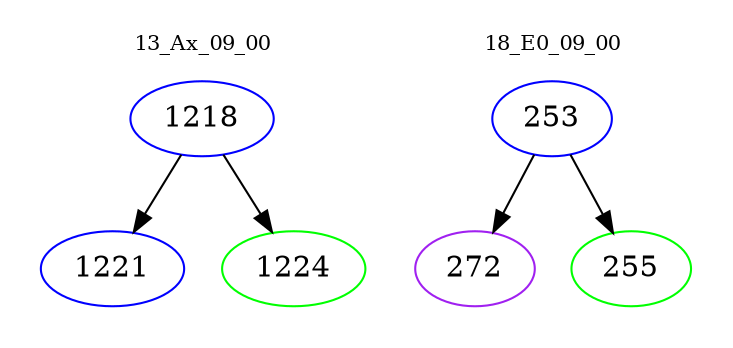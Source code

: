 digraph{
subgraph cluster_0 {
color = white
label = "13_Ax_09_00";
fontsize=10;
T0_1218 [label="1218", color="blue"]
T0_1218 -> T0_1221 [color="black"]
T0_1221 [label="1221", color="blue"]
T0_1218 -> T0_1224 [color="black"]
T0_1224 [label="1224", color="green"]
}
subgraph cluster_1 {
color = white
label = "18_E0_09_00";
fontsize=10;
T1_253 [label="253", color="blue"]
T1_253 -> T1_272 [color="black"]
T1_272 [label="272", color="purple"]
T1_253 -> T1_255 [color="black"]
T1_255 [label="255", color="green"]
}
}
